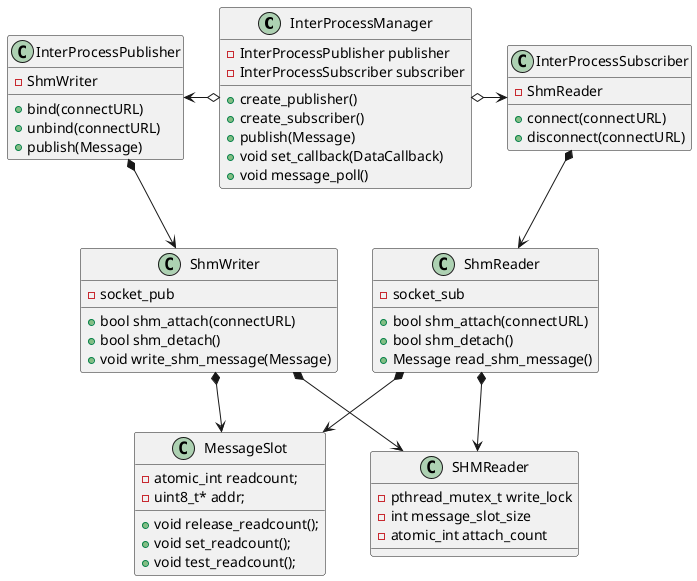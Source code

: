 @startuml
class InterProcessManager{
    - InterProcessPublisher publisher
    - InterProcessSubscriber subscriber
    + create_publisher()
    + create_subscriber()
    + publish(Message)
    + void set_callback(DataCallback)
    + void message_poll()
}
class InterProcessPublisher{
    - ShmWriter
    + bind(connectURL)
    + unbind(connectURL)
    + publish(Message)
}
class InterProcessSubscriber{
    - ShmReader
    + connect(connectURL)
    + disconnect(connectURL)
}

class ShmWriter{
    - socket_pub
    + bool shm_attach(connectURL)
    + bool shm_detach()
    + void write_shm_message(Message)
}
class ShmReader{
    - socket_sub
    + bool shm_attach(connectURL)
    + bool shm_detach()
    + Message read_shm_message()
}
class MessageSlot{
    - atomic_int readcount;
    - uint8_t* addr;
    + void release_readcount();
    + void set_readcount();
    + void test_readcount();
}
class SHMReader{
    - pthread_mutex_t write_lock
    - int message_slot_size
    - atomic_int attach_count
}
InterProcessManager o-left-> InterProcessPublisher
InterProcessManager o-right-> InterProcessSubscriber
InterProcessPublisher *-down-> ShmWriter
InterProcessSubscriber *-down-> ShmReader
ShmWriter *--> MessageSlot
ShmReader *--> MessageSlot
ShmWriter *--> SHMReader
ShmReader *--> SHMReader
@enduml